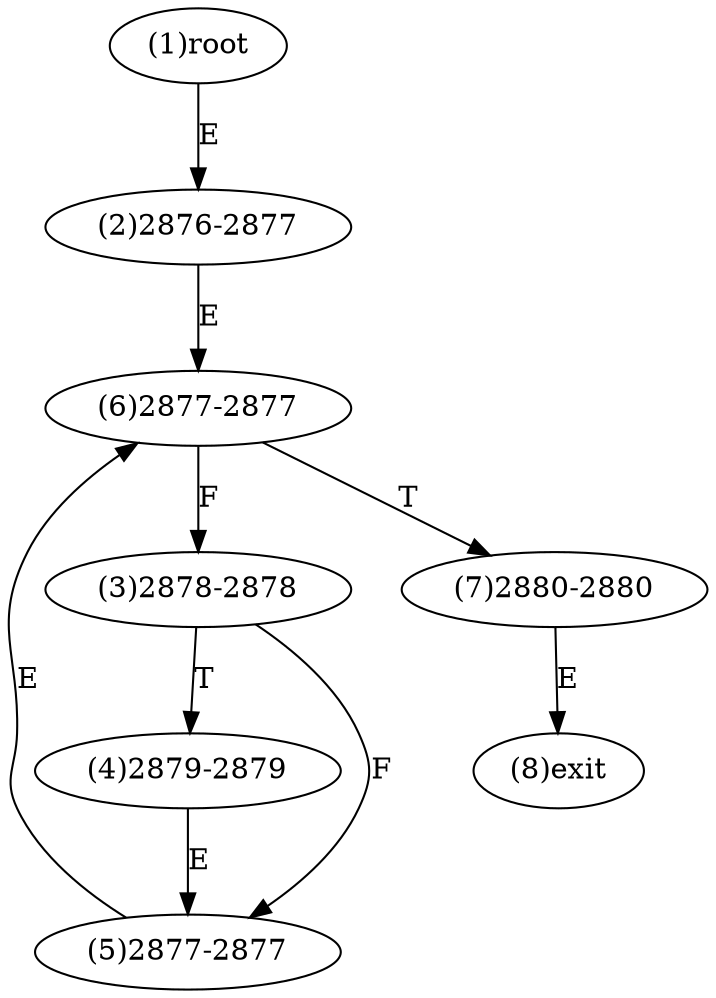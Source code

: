 digraph "" { 
1[ label="(1)root"];
2[ label="(2)2876-2877"];
3[ label="(3)2878-2878"];
4[ label="(4)2879-2879"];
5[ label="(5)2877-2877"];
6[ label="(6)2877-2877"];
7[ label="(7)2880-2880"];
8[ label="(8)exit"];
1->2[ label="E"];
2->6[ label="E"];
3->5[ label="F"];
3->4[ label="T"];
4->5[ label="E"];
5->6[ label="E"];
6->3[ label="F"];
6->7[ label="T"];
7->8[ label="E"];
}